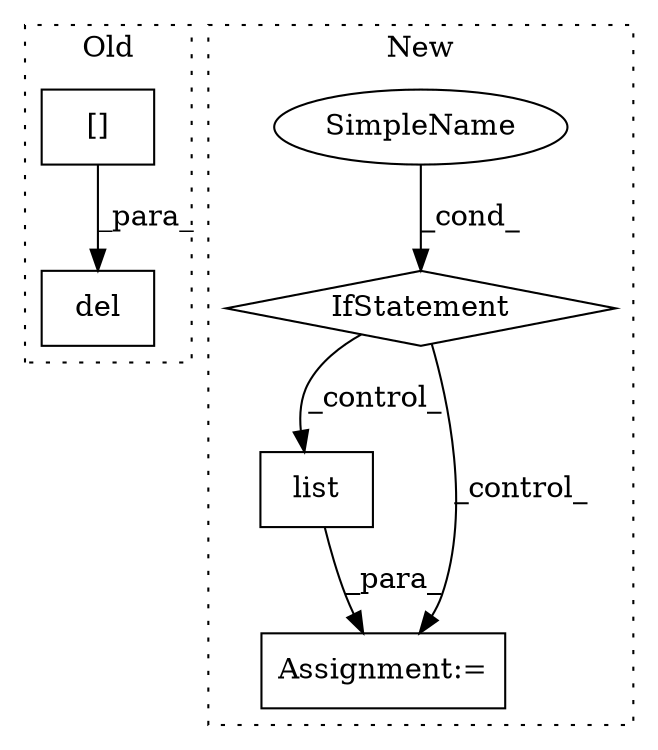 digraph G {
subgraph cluster0 {
1 [label="del" a="32" s="21902,21952" l="4,1" shape="box"];
6 [label="[]" a="2" s="21906,21951" l="12,1" shape="box"];
label = "Old";
style="dotted";
}
subgraph cluster1 {
2 [label="list" a="32" s="21540,21551" l="5,1" shape="box"];
3 [label="Assignment:=" a="7" s="21539" l="1" shape="box"];
4 [label="SimpleName" a="42" s="" l="" shape="ellipse"];
5 [label="IfStatement" a="25" s="21361,21380" l="4,2" shape="diamond"];
label = "New";
style="dotted";
}
2 -> 3 [label="_para_"];
4 -> 5 [label="_cond_"];
5 -> 3 [label="_control_"];
5 -> 2 [label="_control_"];
6 -> 1 [label="_para_"];
}